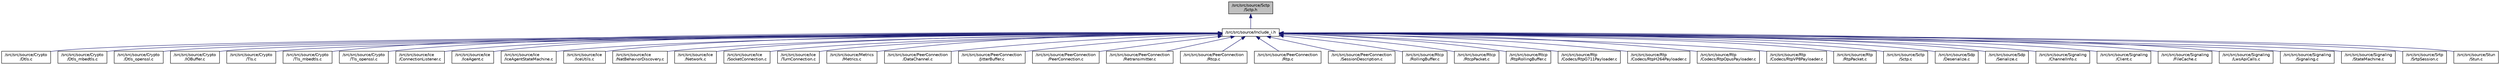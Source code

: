 digraph "/src/src/source/Sctp/Sctp.h"
{
 // LATEX_PDF_SIZE
  edge [fontname="Helvetica",fontsize="10",labelfontname="Helvetica",labelfontsize="10"];
  node [fontname="Helvetica",fontsize="10",shape=record];
  Node1 [label="/src/src/source/Sctp\l/Sctp.h",height=0.2,width=0.4,color="black", fillcolor="grey75", style="filled", fontcolor="black",tooltip=" "];
  Node1 -> Node2 [dir="back",color="midnightblue",fontsize="10",style="solid",fontname="Helvetica"];
  Node2 [label="/src/src/source/Include_i.h",height=0.2,width=0.4,color="black", fillcolor="white", style="filled",URL="$Include__i_8h.html",tooltip=" "];
  Node2 -> Node3 [dir="back",color="midnightblue",fontsize="10",style="solid",fontname="Helvetica"];
  Node3 [label="/src/src/source/Crypto\l/Dtls.c",height=0.2,width=0.4,color="black", fillcolor="white", style="filled",URL="$Dtls_8c.html",tooltip=" "];
  Node2 -> Node4 [dir="back",color="midnightblue",fontsize="10",style="solid",fontname="Helvetica"];
  Node4 [label="/src/src/source/Crypto\l/Dtls_mbedtls.c",height=0.2,width=0.4,color="black", fillcolor="white", style="filled",URL="$Dtls__mbedtls_8c.html",tooltip=" "];
  Node2 -> Node5 [dir="back",color="midnightblue",fontsize="10",style="solid",fontname="Helvetica"];
  Node5 [label="/src/src/source/Crypto\l/Dtls_openssl.c",height=0.2,width=0.4,color="black", fillcolor="white", style="filled",URL="$Dtls__openssl_8c.html",tooltip=" "];
  Node2 -> Node6 [dir="back",color="midnightblue",fontsize="10",style="solid",fontname="Helvetica"];
  Node6 [label="/src/src/source/Crypto\l/IOBuffer.c",height=0.2,width=0.4,color="black", fillcolor="white", style="filled",URL="$IOBuffer_8c.html",tooltip=" "];
  Node2 -> Node7 [dir="back",color="midnightblue",fontsize="10",style="solid",fontname="Helvetica"];
  Node7 [label="/src/src/source/Crypto\l/Tls.c",height=0.2,width=0.4,color="black", fillcolor="white", style="filled",URL="$Tls_8c.html",tooltip=" "];
  Node2 -> Node8 [dir="back",color="midnightblue",fontsize="10",style="solid",fontname="Helvetica"];
  Node8 [label="/src/src/source/Crypto\l/Tls_mbedtls.c",height=0.2,width=0.4,color="black", fillcolor="white", style="filled",URL="$Tls__mbedtls_8c.html",tooltip=" "];
  Node2 -> Node9 [dir="back",color="midnightblue",fontsize="10",style="solid",fontname="Helvetica"];
  Node9 [label="/src/src/source/Crypto\l/Tls_openssl.c",height=0.2,width=0.4,color="black", fillcolor="white", style="filled",URL="$Tls__openssl_8c.html",tooltip=" "];
  Node2 -> Node10 [dir="back",color="midnightblue",fontsize="10",style="solid",fontname="Helvetica"];
  Node10 [label="/src/src/source/Ice\l/ConnectionListener.c",height=0.2,width=0.4,color="black", fillcolor="white", style="filled",URL="$ConnectionListener_8c.html",tooltip=" "];
  Node2 -> Node11 [dir="back",color="midnightblue",fontsize="10",style="solid",fontname="Helvetica"];
  Node11 [label="/src/src/source/Ice\l/IceAgent.c",height=0.2,width=0.4,color="black", fillcolor="white", style="filled",URL="$IceAgent_8c.html",tooltip=" "];
  Node2 -> Node12 [dir="back",color="midnightblue",fontsize="10",style="solid",fontname="Helvetica"];
  Node12 [label="/src/src/source/Ice\l/IceAgentStateMachine.c",height=0.2,width=0.4,color="black", fillcolor="white", style="filled",URL="$IceAgentStateMachine_8c.html",tooltip=" "];
  Node2 -> Node13 [dir="back",color="midnightblue",fontsize="10",style="solid",fontname="Helvetica"];
  Node13 [label="/src/src/source/Ice\l/IceUtils.c",height=0.2,width=0.4,color="black", fillcolor="white", style="filled",URL="$IceUtils_8c.html",tooltip=" "];
  Node2 -> Node14 [dir="back",color="midnightblue",fontsize="10",style="solid",fontname="Helvetica"];
  Node14 [label="/src/src/source/Ice\l/NatBehaviorDiscovery.c",height=0.2,width=0.4,color="black", fillcolor="white", style="filled",URL="$NatBehaviorDiscovery_8c.html",tooltip=" "];
  Node2 -> Node15 [dir="back",color="midnightblue",fontsize="10",style="solid",fontname="Helvetica"];
  Node15 [label="/src/src/source/Ice\l/Network.c",height=0.2,width=0.4,color="black", fillcolor="white", style="filled",URL="$Network_8c.html",tooltip=" "];
  Node2 -> Node16 [dir="back",color="midnightblue",fontsize="10",style="solid",fontname="Helvetica"];
  Node16 [label="/src/src/source/Ice\l/SocketConnection.c",height=0.2,width=0.4,color="black", fillcolor="white", style="filled",URL="$SocketConnection_8c.html",tooltip=" "];
  Node2 -> Node17 [dir="back",color="midnightblue",fontsize="10",style="solid",fontname="Helvetica"];
  Node17 [label="/src/src/source/Ice\l/TurnConnection.c",height=0.2,width=0.4,color="black", fillcolor="white", style="filled",URL="$TurnConnection_8c.html",tooltip=" "];
  Node2 -> Node18 [dir="back",color="midnightblue",fontsize="10",style="solid",fontname="Helvetica"];
  Node18 [label="/src/src/source/Metrics\l/Metrics.c",height=0.2,width=0.4,color="black", fillcolor="white", style="filled",URL="$Metrics_8c.html",tooltip=" "];
  Node2 -> Node19 [dir="back",color="midnightblue",fontsize="10",style="solid",fontname="Helvetica"];
  Node19 [label="/src/src/source/PeerConnection\l/DataChannel.c",height=0.2,width=0.4,color="black", fillcolor="white", style="filled",URL="$DataChannel_8c.html",tooltip=" "];
  Node2 -> Node20 [dir="back",color="midnightblue",fontsize="10",style="solid",fontname="Helvetica"];
  Node20 [label="/src/src/source/PeerConnection\l/JitterBuffer.c",height=0.2,width=0.4,color="black", fillcolor="white", style="filled",URL="$JitterBuffer_8c.html",tooltip=" "];
  Node2 -> Node21 [dir="back",color="midnightblue",fontsize="10",style="solid",fontname="Helvetica"];
  Node21 [label="/src/src/source/PeerConnection\l/PeerConnection.c",height=0.2,width=0.4,color="black", fillcolor="white", style="filled",URL="$PeerConnection_8c.html",tooltip=" "];
  Node2 -> Node22 [dir="back",color="midnightblue",fontsize="10",style="solid",fontname="Helvetica"];
  Node22 [label="/src/src/source/PeerConnection\l/Retransimitter.c",height=0.2,width=0.4,color="black", fillcolor="white", style="filled",URL="$Retransimitter_8c.html",tooltip=" "];
  Node2 -> Node23 [dir="back",color="midnightblue",fontsize="10",style="solid",fontname="Helvetica"];
  Node23 [label="/src/src/source/PeerConnection\l/Rtcp.c",height=0.2,width=0.4,color="black", fillcolor="white", style="filled",URL="$Rtcp_8c.html",tooltip=" "];
  Node2 -> Node24 [dir="back",color="midnightblue",fontsize="10",style="solid",fontname="Helvetica"];
  Node24 [label="/src/src/source/PeerConnection\l/Rtp.c",height=0.2,width=0.4,color="black", fillcolor="white", style="filled",URL="$Rtp_8c.html",tooltip=" "];
  Node2 -> Node25 [dir="back",color="midnightblue",fontsize="10",style="solid",fontname="Helvetica"];
  Node25 [label="/src/src/source/PeerConnection\l/SessionDescription.c",height=0.2,width=0.4,color="black", fillcolor="white", style="filled",URL="$SessionDescription_8c.html",tooltip=" "];
  Node2 -> Node26 [dir="back",color="midnightblue",fontsize="10",style="solid",fontname="Helvetica"];
  Node26 [label="/src/src/source/Rtcp\l/RollingBuffer.c",height=0.2,width=0.4,color="black", fillcolor="white", style="filled",URL="$RollingBuffer_8c.html",tooltip=" "];
  Node2 -> Node27 [dir="back",color="midnightblue",fontsize="10",style="solid",fontname="Helvetica"];
  Node27 [label="/src/src/source/Rtcp\l/RtcpPacket.c",height=0.2,width=0.4,color="black", fillcolor="white", style="filled",URL="$RtcpPacket_8c.html",tooltip=" "];
  Node2 -> Node28 [dir="back",color="midnightblue",fontsize="10",style="solid",fontname="Helvetica"];
  Node28 [label="/src/src/source/Rtcp\l/RtpRollingBuffer.c",height=0.2,width=0.4,color="black", fillcolor="white", style="filled",URL="$RtpRollingBuffer_8c.html",tooltip=" "];
  Node2 -> Node29 [dir="back",color="midnightblue",fontsize="10",style="solid",fontname="Helvetica"];
  Node29 [label="/src/src/source/Rtp\l/Codecs/RtpG711Payloader.c",height=0.2,width=0.4,color="black", fillcolor="white", style="filled",URL="$RtpG711Payloader_8c.html",tooltip=" "];
  Node2 -> Node30 [dir="back",color="midnightblue",fontsize="10",style="solid",fontname="Helvetica"];
  Node30 [label="/src/src/source/Rtp\l/Codecs/RtpH264Payloader.c",height=0.2,width=0.4,color="black", fillcolor="white", style="filled",URL="$RtpH264Payloader_8c.html",tooltip=" "];
  Node2 -> Node31 [dir="back",color="midnightblue",fontsize="10",style="solid",fontname="Helvetica"];
  Node31 [label="/src/src/source/Rtp\l/Codecs/RtpOpusPayloader.c",height=0.2,width=0.4,color="black", fillcolor="white", style="filled",URL="$RtpOpusPayloader_8c.html",tooltip=" "];
  Node2 -> Node32 [dir="back",color="midnightblue",fontsize="10",style="solid",fontname="Helvetica"];
  Node32 [label="/src/src/source/Rtp\l/Codecs/RtpVP8Payloader.c",height=0.2,width=0.4,color="black", fillcolor="white", style="filled",URL="$RtpVP8Payloader_8c.html",tooltip=" "];
  Node2 -> Node33 [dir="back",color="midnightblue",fontsize="10",style="solid",fontname="Helvetica"];
  Node33 [label="/src/src/source/Rtp\l/RtpPacket.c",height=0.2,width=0.4,color="black", fillcolor="white", style="filled",URL="$RtpPacket_8c.html",tooltip=" "];
  Node2 -> Node34 [dir="back",color="midnightblue",fontsize="10",style="solid",fontname="Helvetica"];
  Node34 [label="/src/src/source/Sctp\l/Sctp.c",height=0.2,width=0.4,color="black", fillcolor="white", style="filled",URL="$Sctp_8c.html",tooltip=" "];
  Node2 -> Node35 [dir="back",color="midnightblue",fontsize="10",style="solid",fontname="Helvetica"];
  Node35 [label="/src/src/source/Sdp\l/Deserialize.c",height=0.2,width=0.4,color="black", fillcolor="white", style="filled",URL="$Deserialize_8c.html",tooltip=" "];
  Node2 -> Node36 [dir="back",color="midnightblue",fontsize="10",style="solid",fontname="Helvetica"];
  Node36 [label="/src/src/source/Sdp\l/Serialize.c",height=0.2,width=0.4,color="black", fillcolor="white", style="filled",URL="$Serialize_8c.html",tooltip=" "];
  Node2 -> Node37 [dir="back",color="midnightblue",fontsize="10",style="solid",fontname="Helvetica"];
  Node37 [label="/src/src/source/Signaling\l/ChannelInfo.c",height=0.2,width=0.4,color="black", fillcolor="white", style="filled",URL="$ChannelInfo_8c.html",tooltip=" "];
  Node2 -> Node38 [dir="back",color="midnightblue",fontsize="10",style="solid",fontname="Helvetica"];
  Node38 [label="/src/src/source/Signaling\l/Client.c",height=0.2,width=0.4,color="black", fillcolor="white", style="filled",URL="$Client_8c.html",tooltip=" "];
  Node2 -> Node39 [dir="back",color="midnightblue",fontsize="10",style="solid",fontname="Helvetica"];
  Node39 [label="/src/src/source/Signaling\l/FileCache.c",height=0.2,width=0.4,color="black", fillcolor="white", style="filled",URL="$FileCache_8c.html",tooltip=" "];
  Node2 -> Node40 [dir="back",color="midnightblue",fontsize="10",style="solid",fontname="Helvetica"];
  Node40 [label="/src/src/source/Signaling\l/LwsApiCalls.c",height=0.2,width=0.4,color="black", fillcolor="white", style="filled",URL="$LwsApiCalls_8c.html",tooltip=" "];
  Node2 -> Node41 [dir="back",color="midnightblue",fontsize="10",style="solid",fontname="Helvetica"];
  Node41 [label="/src/src/source/Signaling\l/Signaling.c",height=0.2,width=0.4,color="black", fillcolor="white", style="filled",URL="$Signaling_8c.html",tooltip=" "];
  Node2 -> Node42 [dir="back",color="midnightblue",fontsize="10",style="solid",fontname="Helvetica"];
  Node42 [label="/src/src/source/Signaling\l/StateMachine.c",height=0.2,width=0.4,color="black", fillcolor="white", style="filled",URL="$StateMachine_8c.html",tooltip=" "];
  Node2 -> Node43 [dir="back",color="midnightblue",fontsize="10",style="solid",fontname="Helvetica"];
  Node43 [label="/src/src/source/Srtp\l/SrtpSession.c",height=0.2,width=0.4,color="black", fillcolor="white", style="filled",URL="$SrtpSession_8c.html",tooltip=" "];
  Node2 -> Node44 [dir="back",color="midnightblue",fontsize="10",style="solid",fontname="Helvetica"];
  Node44 [label="/src/src/source/Stun\l/Stun.c",height=0.2,width=0.4,color="black", fillcolor="white", style="filled",URL="$Stun_8c.html",tooltip=" "];
}
